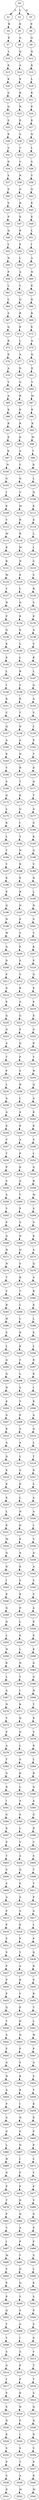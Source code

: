 strict digraph  {
	S0 -> S1 [ label = L ];
	S0 -> S2 [ label = L ];
	S0 -> S3 [ label = Q ];
	S1 -> S4 [ label = R ];
	S2 -> S5 [ label = K ];
	S3 -> S6 [ label = E ];
	S4 -> S7 [ label = E ];
	S5 -> S8 [ label = A ];
	S6 -> S9 [ label = Q ];
	S7 -> S10 [ label = L ];
	S8 -> S11 [ label = Q ];
	S9 -> S12 [ label = D ];
	S10 -> S13 [ label = K ];
	S11 -> S14 [ label = A ];
	S12 -> S15 [ label = K ];
	S13 -> S16 [ label = K ];
	S14 -> S17 [ label = E ];
	S15 -> S18 [ label = L ];
	S16 -> S19 [ label = G ];
	S17 -> S20 [ label = R ];
	S18 -> S21 [ label = K ];
	S19 -> S22 [ label = Q ];
	S20 -> S23 [ label = N ];
	S21 -> S24 [ label = E ];
	S22 -> S25 [ label = S ];
	S23 -> S26 [ label = E ];
	S24 -> S27 [ label = K ];
	S25 -> S28 [ label = K ];
	S26 -> S29 [ label = A ];
	S27 -> S30 [ label = Q ];
	S28 -> S31 [ label = V ];
	S29 -> S32 [ label = T ];
	S30 -> S33 [ label = L ];
	S31 -> S34 [ label = D ];
	S32 -> S35 [ label = V ];
	S33 -> S36 [ label = S ];
	S34 -> S37 [ label = S ];
	S35 -> S38 [ label = R ];
	S36 -> S39 [ label = V ];
	S37 -> S40 [ label = S ];
	S38 -> S41 [ label = G ];
	S39 -> S42 [ label = Q ];
	S40 -> S43 [ label = S ];
	S41 -> S44 [ label = R ];
	S42 -> S45 [ label = K ];
	S43 -> S46 [ label = P ];
	S44 -> S47 [ label = E ];
	S45 -> S48 [ label = E ];
	S46 -> S49 [ label = Q ];
	S47 -> S50 [ label = R ];
	S48 -> S51 [ label = L ];
	S49 -> S52 [ label = L ];
	S50 -> S53 [ label = E ];
	S51 -> S54 [ label = I ];
	S52 -> S55 [ label = N ];
	S53 -> S56 [ label = L ];
	S54 -> S57 [ label = A ];
	S55 -> S58 [ label = P ];
	S56 -> S59 [ label = A ];
	S57 -> S60 [ label = N ];
	S58 -> S61 [ label = L ];
	S59 -> S62 [ label = V ];
	S60 -> S63 [ label = K ];
	S61 -> S64 [ label = L ];
	S62 -> S65 [ label = Q ];
	S63 -> S66 [ label = D ];
	S64 -> S67 [ label = S ];
	S65 -> S68 [ label = R ];
	S66 -> S69 [ label = R ];
	S67 -> S70 [ label = Q ];
	S68 -> S71 [ label = E ];
	S69 -> S72 [ label = E ];
	S70 -> S73 [ label = K ];
	S71 -> S74 [ label = L ];
	S72 -> S75 [ label = A ];
	S73 -> S76 [ label = E ];
	S74 -> S77 [ label = A ];
	S75 -> S78 [ label = N ];
	S76 -> S79 [ label = A ];
	S77 -> S80 [ label = E ];
	S78 -> S81 [ label = E ];
	S79 -> S82 [ label = V ];
	S80 -> S83 [ label = G ];
	S81 -> S84 [ label = V ];
	S82 -> S85 [ label = A ];
	S83 -> S86 [ label = R ];
	S84 -> S87 [ label = M ];
	S85 -> S88 [ label = K ];
	S86 -> S89 [ label = E ];
	S87 -> S90 [ label = K ];
	S88 -> S91 [ label = R ];
	S89 -> S92 [ label = R ];
	S90 -> S93 [ label = R ];
	S91 -> S94 [ label = E ];
	S92 -> S95 [ label = E ];
	S93 -> S96 [ label = M ];
	S94 -> S97 [ label = K ];
	S95 -> S98 [ label = A ];
	S96 -> S99 [ label = Y ];
	S97 -> S100 [ label = N ];
	S98 -> S101 [ label = C ];
	S99 -> S102 [ label = D ];
	S100 -> S103 [ label = G ];
	S101 -> S104 [ label = Q ];
	S102 -> S105 [ label = L ];
	S103 -> S106 [ label = I ];
	S104 -> S107 [ label = V ];
	S105 -> S108 [ label = Q ];
	S106 -> S109 [ label = E ];
	S107 -> S110 [ label = M ];
	S108 -> S111 [ label = K ];
	S109 -> S112 [ label = V ];
	S110 -> S113 [ label = R ];
	S111 -> S114 [ label = E ];
	S112 -> S115 [ label = M ];
	S113 -> S116 [ label = R ];
	S114 -> S117 [ label = L ];
	S115 -> S118 [ label = K ];
	S116 -> S119 [ label = M ];
	S117 -> S120 [ label = L ];
	S118 -> S121 [ label = R ];
	S119 -> S122 [ label = N ];
	S120 -> S123 [ label = C ];
	S121 -> S124 [ label = M ];
	S122 -> S125 [ label = E ];
	S123 -> S126 [ label = C ];
	S124 -> S127 [ label = Y ];
	S125 -> S128 [ label = L ];
	S126 -> S129 [ label = R ];
	S127 -> S130 [ label = N ];
	S128 -> S131 [ label = Q ];
	S129 -> S132 [ label = S ];
	S130 -> S133 [ label = F ];
	S131 -> S134 [ label = R ];
	S132 -> S135 [ label = E ];
	S133 -> S136 [ label = Q ];
	S134 -> S137 [ label = E ];
	S135 -> S138 [ label = A ];
	S136 -> S139 [ label = K ];
	S137 -> S140 [ label = L ];
	S138 -> S141 [ label = S ];
	S139 -> S142 [ label = E ];
	S140 -> S143 [ label = L ];
	S141 -> S144 [ label = R ];
	S142 -> S145 [ label = L ];
	S143 -> S146 [ label = R ];
	S144 -> S147 [ label = L ];
	S145 -> S148 [ label = I ];
	S146 -> S149 [ label = C ];
	S147 -> S150 [ label = Q ];
	S148 -> S151 [ label = K ];
	S149 -> S152 [ label = R ];
	S150 -> S153 [ label = A ];
	S151 -> S154 [ label = C ];
	S152 -> S155 [ label = T ];
	S153 -> S156 [ label = V ];
	S154 -> S157 [ label = Q ];
	S155 -> S158 [ label = D ];
	S156 -> S159 [ label = L ];
	S157 -> S160 [ label = A ];
	S158 -> S161 [ label = A ];
	S159 -> S162 [ label = E ];
	S160 -> S163 [ label = E ];
	S161 -> S164 [ label = N ];
	S162 -> S165 [ label = T ];
	S163 -> S166 [ label = V ];
	S164 -> S167 [ label = R ];
	S165 -> S168 [ label = D ];
	S166 -> S169 [ label = S ];
	S167 -> S170 [ label = T ];
	S168 -> S171 [ label = Q ];
	S169 -> S172 [ label = Q ];
	S170 -> S173 [ label = K ];
	S171 -> S174 [ label = T ];
	S172 -> S175 [ label = L ];
	S173 -> S176 [ label = G ];
	S174 -> S177 [ label = A ];
	S175 -> S178 [ label = K ];
	S176 -> S179 [ label = I ];
	S177 -> S180 [ label = G ];
	S178 -> S181 [ label = L ];
	S179 -> S182 [ label = T ];
	S180 -> S183 [ label = K ];
	S181 -> S184 [ label = T ];
	S182 -> S185 [ label = N ];
	S183 -> S186 [ label = Q ];
	S184 -> S187 [ label = Y ];
	S185 -> S188 [ label = R ];
	S186 -> S189 [ label = V ];
	S187 -> S190 [ label = E ];
	S188 -> S191 [ label = E ];
	S189 -> S192 [ label = N ];
	S190 -> S193 [ label = E ];
	S191 -> S194 [ label = R ];
	S192 -> S195 [ label = L ];
	S193 -> S196 [ label = Q ];
	S194 -> S197 [ label = N ];
	S195 -> S198 [ label = N ];
	S196 -> S199 [ label = N ];
	S197 -> S200 [ label = P ];
	S198 -> S201 [ label = S ];
	S199 -> S202 [ label = W ];
	S200 -> S203 [ label = S ];
	S201 -> S204 [ label = T ];
	S202 -> S205 [ label = G ];
	S203 -> S206 [ label = P ];
	S204 -> S207 [ label = K ];
	S205 -> S208 [ label = D ];
	S206 -> S209 [ label = S ];
	S207 -> S210 [ label = P ];
	S208 -> S211 [ label = P ];
	S209 -> S212 [ label = Y ];
	S210 -> S213 [ label = Q ];
	S211 -> S214 [ label = G ];
	S212 -> S215 [ label = R ];
	S213 -> S216 [ label = E ];
	S214 -> S217 [ label = P ];
	S215 -> S218 [ label = S ];
	S216 -> S219 [ label = P ];
	S217 -> S220 [ label = Q ];
	S218 -> S221 [ label = G ];
	S219 -> S222 [ label = E ];
	S220 -> S223 [ label = G ];
	S221 -> S224 [ label = P ];
	S222 -> S225 [ label = G ];
	S223 -> S226 [ label = A ];
	S224 -> S227 [ label = Q ];
	S225 -> S228 [ label = R ];
	S226 -> S229 [ label = T ];
	S227 -> S230 [ label = P ];
	S228 -> S231 [ label = Y ];
	S229 -> S232 [ label = P ];
	S230 -> S233 [ label = S ];
	S231 -> S234 [ label = W ];
	S232 -> S235 [ label = L ];
	S233 -> S236 [ label = H ];
	S234 -> S237 [ label = Q ];
	S235 -> S238 [ label = A ];
	S236 -> S239 [ label = L ];
	S237 -> S240 [ label = A ];
	S238 -> S241 [ label = A ];
	S239 -> S242 [ label = A ];
	S240 -> S243 [ label = K ];
	S241 -> S244 [ label = E ];
	S242 -> S245 [ label = E ];
	S243 -> S246 [ label = E ];
	S244 -> S247 [ label = V ];
	S245 -> S248 [ label = A ];
	S246 -> S249 [ label = S ];
	S247 -> S250 [ label = Y ];
	S248 -> S251 [ label = P ];
	S249 -> S252 [ label = L ];
	S250 -> S253 [ label = P ];
	S251 -> S254 [ label = K ];
	S252 -> S255 [ label = Q ];
	S253 -> S256 [ label = S ];
	S254 -> S257 [ label = A ];
	S255 -> S258 [ label = R ];
	S256 -> S259 [ label = S ];
	S257 -> S260 [ label = T ];
	S258 -> S261 [ label = M ];
	S259 -> S262 [ label = V ];
	S260 -> S263 [ label = P ];
	S261 -> S264 [ label = S ];
	S262 -> S265 [ label = P ];
	S263 -> S266 [ label = S ];
	S264 -> S267 [ label = S ];
	S265 -> S268 [ label = Q ];
	S266 -> S269 [ label = N ];
	S267 -> S270 [ label = E ];
	S268 -> S271 [ label = H ];
	S269 -> S272 [ label = Q ];
	S270 -> S273 [ label = A ];
	S271 -> S274 [ label = N ];
	S272 -> S275 [ label = S ];
	S273 -> S276 [ label = Q ];
	S274 -> S277 [ label = T ];
	S275 -> S278 [ label = K ];
	S276 -> S279 [ label = A ];
	S277 -> S280 [ label = V ];
	S278 -> S281 [ label = T ];
	S279 -> S282 [ label = R ];
	S280 -> S283 [ label = R ];
	S281 -> S284 [ label = L ];
	S282 -> S285 [ label = E ];
	S283 -> S286 [ label = H ];
	S284 -> S287 [ label = L ];
	S285 -> S288 [ label = L ];
	S286 -> S289 [ label = S ];
	S287 -> S290 [ label = D ];
	S288 -> S291 [ label = E ];
	S289 -> S292 [ label = L ];
	S290 -> S293 [ label = K ];
	S291 -> S294 [ label = L ];
	S292 -> S295 [ label = Q ];
	S293 -> S296 [ label = Y ];
	S294 -> S297 [ label = R ];
	S295 -> S298 [ label = Q ];
	S296 -> S299 [ label = L ];
	S297 -> S300 [ label = K ];
	S298 -> S301 [ label = N ];
	S299 -> S302 [ label = S ];
	S300 -> S303 [ label = I ];
	S301 -> S304 [ label = K ];
	S302 -> S305 [ label = T ];
	S303 -> S306 [ label = K ];
	S304 -> S307 [ label = A ];
	S305 -> S308 [ label = E ];
	S306 -> S309 [ label = A ];
	S307 -> S310 [ label = K ];
	S308 -> S311 [ label = A ];
	S309 -> S312 [ label = Q ];
	S310 -> S313 [ label = A ];
	S311 -> S314 [ label = A ];
	S312 -> S315 [ label = L ];
	S313 -> S316 [ label = Q ];
	S314 -> S317 [ label = L ];
	S315 -> S318 [ label = T ];
	S316 -> S319 [ label = K ];
	S317 -> S320 [ label = S ];
	S318 -> S321 [ label = K ];
	S319 -> S322 [ label = K ];
	S320 -> S323 [ label = K ];
	S321 -> S324 [ label = L ];
	S322 -> S325 [ label = E ];
	S323 -> S326 [ label = L ];
	S324 -> S327 [ label = A ];
	S325 -> S328 [ label = L ];
	S326 -> S329 [ label = N ];
	S327 -> S330 [ label = A ];
	S328 -> S331 [ label = E ];
	S329 -> S332 [ label = K ];
	S330 -> S333 [ label = I ];
	S331 -> S334 [ label = M ];
	S332 -> S335 [ label = E ];
	S333 -> S336 [ label = V ];
	S334 -> S337 [ label = Q ];
	S335 -> S338 [ label = A ];
	S336 -> S339 [ label = A ];
	S337 -> S340 [ label = D ];
	S338 -> S341 [ label = K ];
	S339 -> S342 [ label = A ];
	S340 -> S343 [ label = I ];
	S341 -> S344 [ label = S ];
	S342 -> S345 [ label = S ];
	S343 -> S346 [ label = K ];
	S344 -> S347 [ label = R ];
	S345 -> S348 [ label = S ];
	S346 -> S349 [ label = Q ];
	S347 -> S350 [ label = D ];
	S348 -> S351 [ label = A ];
	S349 -> S352 [ label = Q ];
	S350 -> S353 [ label = L ];
	S351 -> S354 [ label = E ];
	S352 -> S355 [ label = L ];
	S353 -> S356 [ label = E ];
	S354 -> S357 [ label = P ];
	S355 -> S358 [ label = N ];
	S356 -> S359 [ label = L ];
	S357 -> S360 [ label = K ];
	S358 -> S361 [ label = K ];
	S359 -> S362 [ label = N ];
	S360 -> S363 [ label = G ];
	S361 -> S364 [ label = L ];
	S362 -> S365 [ label = Y ];
	S363 -> S366 [ label = G ];
	S364 -> S367 [ label = A ];
	S365 -> S368 [ label = I ];
	S366 -> S369 [ label = H ];
	S367 -> S370 [ label = N ];
	S368 -> S371 [ label = K ];
	S369 -> S372 [ label = T ];
	S370 -> S373 [ label = V ];
	S371 -> S374 [ label = D ];
	S372 -> S375 [ label = E ];
	S373 -> S376 [ label = F ];
	S374 -> S377 [ label = Q ];
	S375 -> S378 [ label = V ];
	S376 -> S379 [ label = A ];
	S377 -> S380 [ label = L ];
	S378 -> S381 [ label = N ];
	S379 -> S382 [ label = T ];
	S380 -> S383 [ label = G ];
	S381 -> S384 [ label = L ];
	S382 -> S385 [ label = G ];
	S383 -> S386 [ label = K ];
	S384 -> S387 [ label = R ];
	S385 -> S388 [ label = D ];
	S386 -> S389 [ label = L ];
	S387 -> S390 [ label = Q ];
	S388 -> S391 [ label = I ];
	S389 -> S392 [ label = A ];
	S390 -> S393 [ label = A ];
	S391 -> S394 [ label = G ];
	S392 -> S395 [ label = S ];
	S393 -> S396 [ label = G ];
	S394 -> S397 [ label = K ];
	S395 -> S398 [ label = L ];
	S396 -> S399 [ label = D ];
	S397 -> S400 [ label = S ];
	S398 -> S401 [ label = V ];
	S399 -> S402 [ label = C ];
	S400 -> S403 [ label = T ];
	S401 -> S404 [ label = A ];
	S402 -> S405 [ label = S ];
	S403 -> S406 [ label = S ];
	S404 -> S407 [ label = Q ];
	S405 -> S408 [ label = T ];
	S406 -> S409 [ label = S ];
	S407 -> S410 [ label = S ];
	S408 -> S411 [ label = T ];
	S409 -> S412 [ label = A ];
	S410 -> S413 [ label = S ];
	S411 -> S414 [ label = P ];
	S412 -> S415 [ label = P ];
	S413 -> S416 [ label = S ];
	S414 -> S417 [ label = A ];
	S415 -> S418 [ label = P ];
	S416 -> S419 [ label = E ];
	S417 -> S420 [ label = L ];
	S418 -> S421 [ label = S ];
	S419 -> S422 [ label = P ];
	S420 -> S423 [ label = P ];
	S421 -> S424 [ label = S ];
	S422 -> S425 [ label = Y ];
	S423 -> S426 [ label = Q ];
	S424 -> S427 [ label = P ];
	S425 -> S428 [ label = A ];
	S426 -> S429 [ label = K ];
	S427 -> S430 [ label = P ];
	S428 -> S431 [ label = K ];
	S429 -> S432 [ label = F ];
	S430 -> S433 [ label = P ];
	S431 -> S434 [ label = V ];
	S432 -> S435 [ label = R ];
	S433 -> S436 [ label = Q ];
	S434 -> S437 [ label = P ];
	S435 -> S438 [ label = T ];
	S436 -> S439 [ label = T ];
	S437 -> S440 [ label = K ];
	S438 -> S441 [ label = L ];
	S439 -> S442 [ label = S ];
	S440 -> S443 [ label = N ];
	S441 -> S444 [ label = W ];
	S442 -> S445 [ label = F ];
	S443 -> S446 [ label = P ];
	S444 -> S447 [ label = P ];
	S445 -> S448 [ label = A ];
	S446 -> S449 [ label = S ];
	S447 -> S450 [ label = A ];
	S448 -> S451 [ label = N ];
	S449 -> S452 [ label = R ];
	S450 -> S453 [ label = S ];
	S451 -> S454 [ label = A ];
	S452 -> S455 [ label = R ];
	S453 -> S456 [ label = V ];
	S454 -> S457 [ label = P ];
	S455 -> S458 [ label = I ];
	S456 -> S459 [ label = K ];
	S457 -> S460 [ label = S ];
	S458 -> S461 [ label = N ];
	S459 -> S462 [ label = E ];
	S460 -> S463 [ label = G ];
	S461 -> S464 [ label = S ];
	S462 -> S465 [ label = P ];
	S463 -> S466 [ label = L ];
	S464 -> S467 [ label = N ];
	S465 -> S468 [ label = P ];
	S466 -> S469 [ label = H ];
	S467 -> S470 [ label = I ];
	S468 -> S471 [ label = L ];
	S469 -> S472 [ label = G ];
	S470 -> S473 [ label = F ];
	S471 -> S474 [ label = Y ];
	S472 -> S475 [ label = P ];
	S473 -> S476 [ label = P ];
	S474 -> S477 [ label = F ];
	S475 -> S478 [ label = T ];
	S476 -> S479 [ label = K ];
	S477 -> S480 [ label = S ];
	S478 -> S481 [ label = P ];
	S479 -> S482 [ label = N ];
	S480 -> S483 [ label = G ];
	S481 -> S484 [ label = T ];
	S482 -> S485 [ label = A ];
	S483 -> S486 [ label = F ];
	S484 -> S487 [ label = I ];
	S485 -> S488 [ label = P ];
	S486 -> S489 [ label = F ];
	S487 -> S490 [ label = M ];
	S488 -> S491 [ label = Y ];
	S489 -> S492 [ label = S ];
	S490 -> S493 [ label = V ];
	S491 -> S494 [ label = D ];
	S492 -> S495 [ label = L ];
	S493 -> S496 [ label = P ];
	S494 -> S497 [ label = Q ];
	S495 -> S498 [ label = K ];
	S496 -> S499 [ label = P ];
	S497 -> S500 [ label = Y ];
	S498 -> S501 [ label = S ];
	S499 -> S502 [ label = Q ];
	S500 -> S503 [ label = S ];
	S501 -> S504 [ label = P ];
	S502 -> S505 [ label = Y ];
	S503 -> S506 [ label = A ];
	S504 -> S507 [ label = S ];
	S505 -> S508 [ label = Y ];
	S506 -> S509 [ label = I ];
	S507 -> S510 [ label = G ];
	S508 -> S511 [ label = S ];
	S509 -> S512 [ label = S ];
	S510 -> S513 [ label = V ];
	S511 -> S514 [ label = G ];
	S512 -> S515 [ label = P ];
	S513 -> S516 [ label = T ];
	S514 -> S517 [ label = I ];
	S515 -> S518 [ label = P ];
	S516 -> S519 [ label = T ];
	S517 -> S520 [ label = F ];
	S518 -> S521 [ label = E ];
	S519 -> S522 [ label = S ];
	S520 -> S523 [ label = S ];
	S521 -> S524 [ label = D ];
	S522 -> S525 [ label = Q ];
	S523 -> S526 [ label = D ];
	S524 -> S527 [ label = F ];
	S525 -> S528 [ label = D ];
	S526 -> S529 [ label = K ];
	S527 -> S530 [ label = L ];
	S528 -> S531 [ label = R ];
	S529 -> S532 [ label = S ];
	S530 -> S533 [ label = S ];
	S531 -> S534 [ label = V ];
	S532 -> S535 [ label = P ];
	S533 -> S536 [ label = T ];
	S534 -> S537 [ label = P ];
	S535 -> S538 [ label = S ];
	S536 -> S539 [ label = A ];
	S537 -> S540 [ label = E ];
	S538 -> S541 [ label = D ];
	S539 -> S542 [ label = M ];
	S540 -> S543 [ label = M ];
}
